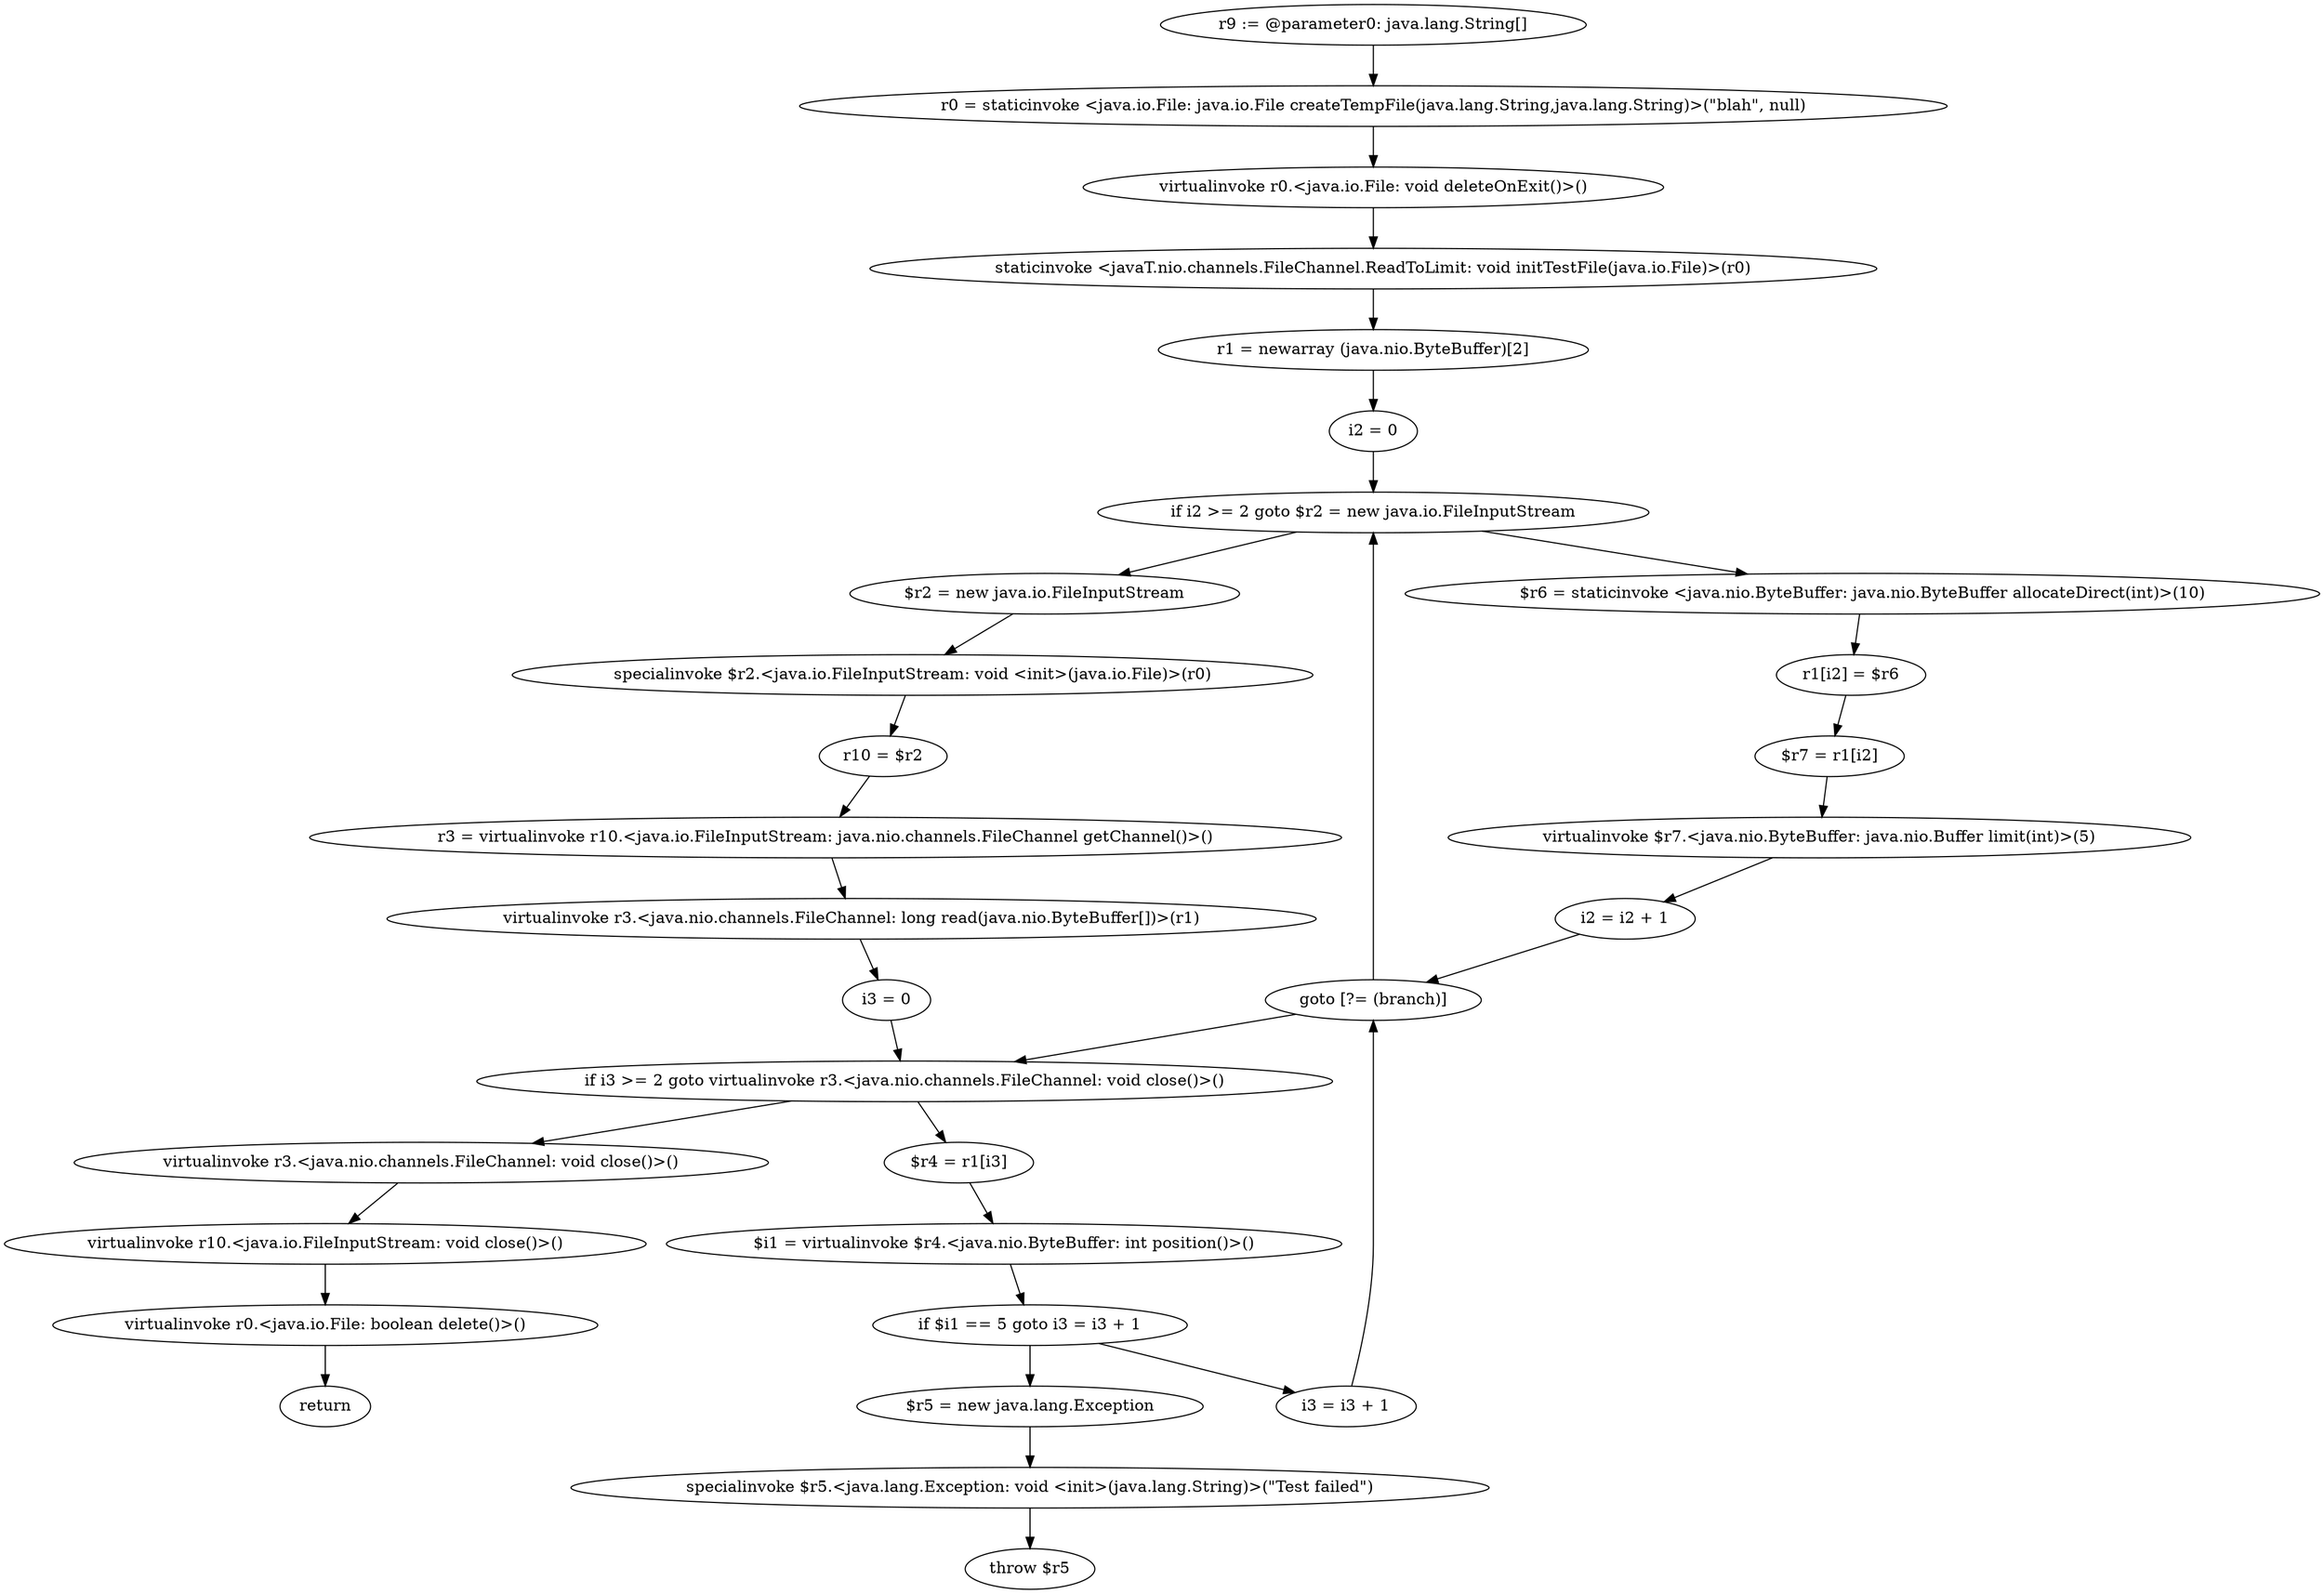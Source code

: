 digraph "unitGraph" {
    "r9 := @parameter0: java.lang.String[]"
    "r0 = staticinvoke <java.io.File: java.io.File createTempFile(java.lang.String,java.lang.String)>(\"blah\", null)"
    "virtualinvoke r0.<java.io.File: void deleteOnExit()>()"
    "staticinvoke <javaT.nio.channels.FileChannel.ReadToLimit: void initTestFile(java.io.File)>(r0)"
    "r1 = newarray (java.nio.ByteBuffer)[2]"
    "i2 = 0"
    "if i2 >= 2 goto $r2 = new java.io.FileInputStream"
    "$r6 = staticinvoke <java.nio.ByteBuffer: java.nio.ByteBuffer allocateDirect(int)>(10)"
    "r1[i2] = $r6"
    "$r7 = r1[i2]"
    "virtualinvoke $r7.<java.nio.ByteBuffer: java.nio.Buffer limit(int)>(5)"
    "i2 = i2 + 1"
    "goto [?= (branch)]"
    "$r2 = new java.io.FileInputStream"
    "specialinvoke $r2.<java.io.FileInputStream: void <init>(java.io.File)>(r0)"
    "r10 = $r2"
    "r3 = virtualinvoke r10.<java.io.FileInputStream: java.nio.channels.FileChannel getChannel()>()"
    "virtualinvoke r3.<java.nio.channels.FileChannel: long read(java.nio.ByteBuffer[])>(r1)"
    "i3 = 0"
    "if i3 >= 2 goto virtualinvoke r3.<java.nio.channels.FileChannel: void close()>()"
    "$r4 = r1[i3]"
    "$i1 = virtualinvoke $r4.<java.nio.ByteBuffer: int position()>()"
    "if $i1 == 5 goto i3 = i3 + 1"
    "$r5 = new java.lang.Exception"
    "specialinvoke $r5.<java.lang.Exception: void <init>(java.lang.String)>(\"Test failed\")"
    "throw $r5"
    "i3 = i3 + 1"
    "virtualinvoke r3.<java.nio.channels.FileChannel: void close()>()"
    "virtualinvoke r10.<java.io.FileInputStream: void close()>()"
    "virtualinvoke r0.<java.io.File: boolean delete()>()"
    "return"
    "r9 := @parameter0: java.lang.String[]"->"r0 = staticinvoke <java.io.File: java.io.File createTempFile(java.lang.String,java.lang.String)>(\"blah\", null)";
    "r0 = staticinvoke <java.io.File: java.io.File createTempFile(java.lang.String,java.lang.String)>(\"blah\", null)"->"virtualinvoke r0.<java.io.File: void deleteOnExit()>()";
    "virtualinvoke r0.<java.io.File: void deleteOnExit()>()"->"staticinvoke <javaT.nio.channels.FileChannel.ReadToLimit: void initTestFile(java.io.File)>(r0)";
    "staticinvoke <javaT.nio.channels.FileChannel.ReadToLimit: void initTestFile(java.io.File)>(r0)"->"r1 = newarray (java.nio.ByteBuffer)[2]";
    "r1 = newarray (java.nio.ByteBuffer)[2]"->"i2 = 0";
    "i2 = 0"->"if i2 >= 2 goto $r2 = new java.io.FileInputStream";
    "if i2 >= 2 goto $r2 = new java.io.FileInputStream"->"$r6 = staticinvoke <java.nio.ByteBuffer: java.nio.ByteBuffer allocateDirect(int)>(10)";
    "if i2 >= 2 goto $r2 = new java.io.FileInputStream"->"$r2 = new java.io.FileInputStream";
    "$r6 = staticinvoke <java.nio.ByteBuffer: java.nio.ByteBuffer allocateDirect(int)>(10)"->"r1[i2] = $r6";
    "r1[i2] = $r6"->"$r7 = r1[i2]";
    "$r7 = r1[i2]"->"virtualinvoke $r7.<java.nio.ByteBuffer: java.nio.Buffer limit(int)>(5)";
    "virtualinvoke $r7.<java.nio.ByteBuffer: java.nio.Buffer limit(int)>(5)"->"i2 = i2 + 1";
    "i2 = i2 + 1"->"goto [?= (branch)]";
    "goto [?= (branch)]"->"if i2 >= 2 goto $r2 = new java.io.FileInputStream";
    "$r2 = new java.io.FileInputStream"->"specialinvoke $r2.<java.io.FileInputStream: void <init>(java.io.File)>(r0)";
    "specialinvoke $r2.<java.io.FileInputStream: void <init>(java.io.File)>(r0)"->"r10 = $r2";
    "r10 = $r2"->"r3 = virtualinvoke r10.<java.io.FileInputStream: java.nio.channels.FileChannel getChannel()>()";
    "r3 = virtualinvoke r10.<java.io.FileInputStream: java.nio.channels.FileChannel getChannel()>()"->"virtualinvoke r3.<java.nio.channels.FileChannel: long read(java.nio.ByteBuffer[])>(r1)";
    "virtualinvoke r3.<java.nio.channels.FileChannel: long read(java.nio.ByteBuffer[])>(r1)"->"i3 = 0";
    "i3 = 0"->"if i3 >= 2 goto virtualinvoke r3.<java.nio.channels.FileChannel: void close()>()";
    "if i3 >= 2 goto virtualinvoke r3.<java.nio.channels.FileChannel: void close()>()"->"$r4 = r1[i3]";
    "if i3 >= 2 goto virtualinvoke r3.<java.nio.channels.FileChannel: void close()>()"->"virtualinvoke r3.<java.nio.channels.FileChannel: void close()>()";
    "$r4 = r1[i3]"->"$i1 = virtualinvoke $r4.<java.nio.ByteBuffer: int position()>()";
    "$i1 = virtualinvoke $r4.<java.nio.ByteBuffer: int position()>()"->"if $i1 == 5 goto i3 = i3 + 1";
    "if $i1 == 5 goto i3 = i3 + 1"->"$r5 = new java.lang.Exception";
    "if $i1 == 5 goto i3 = i3 + 1"->"i3 = i3 + 1";
    "$r5 = new java.lang.Exception"->"specialinvoke $r5.<java.lang.Exception: void <init>(java.lang.String)>(\"Test failed\")";
    "specialinvoke $r5.<java.lang.Exception: void <init>(java.lang.String)>(\"Test failed\")"->"throw $r5";
    "i3 = i3 + 1"->"goto [?= (branch)]";
    "goto [?= (branch)]"->"if i3 >= 2 goto virtualinvoke r3.<java.nio.channels.FileChannel: void close()>()";
    "virtualinvoke r3.<java.nio.channels.FileChannel: void close()>()"->"virtualinvoke r10.<java.io.FileInputStream: void close()>()";
    "virtualinvoke r10.<java.io.FileInputStream: void close()>()"->"virtualinvoke r0.<java.io.File: boolean delete()>()";
    "virtualinvoke r0.<java.io.File: boolean delete()>()"->"return";
}
